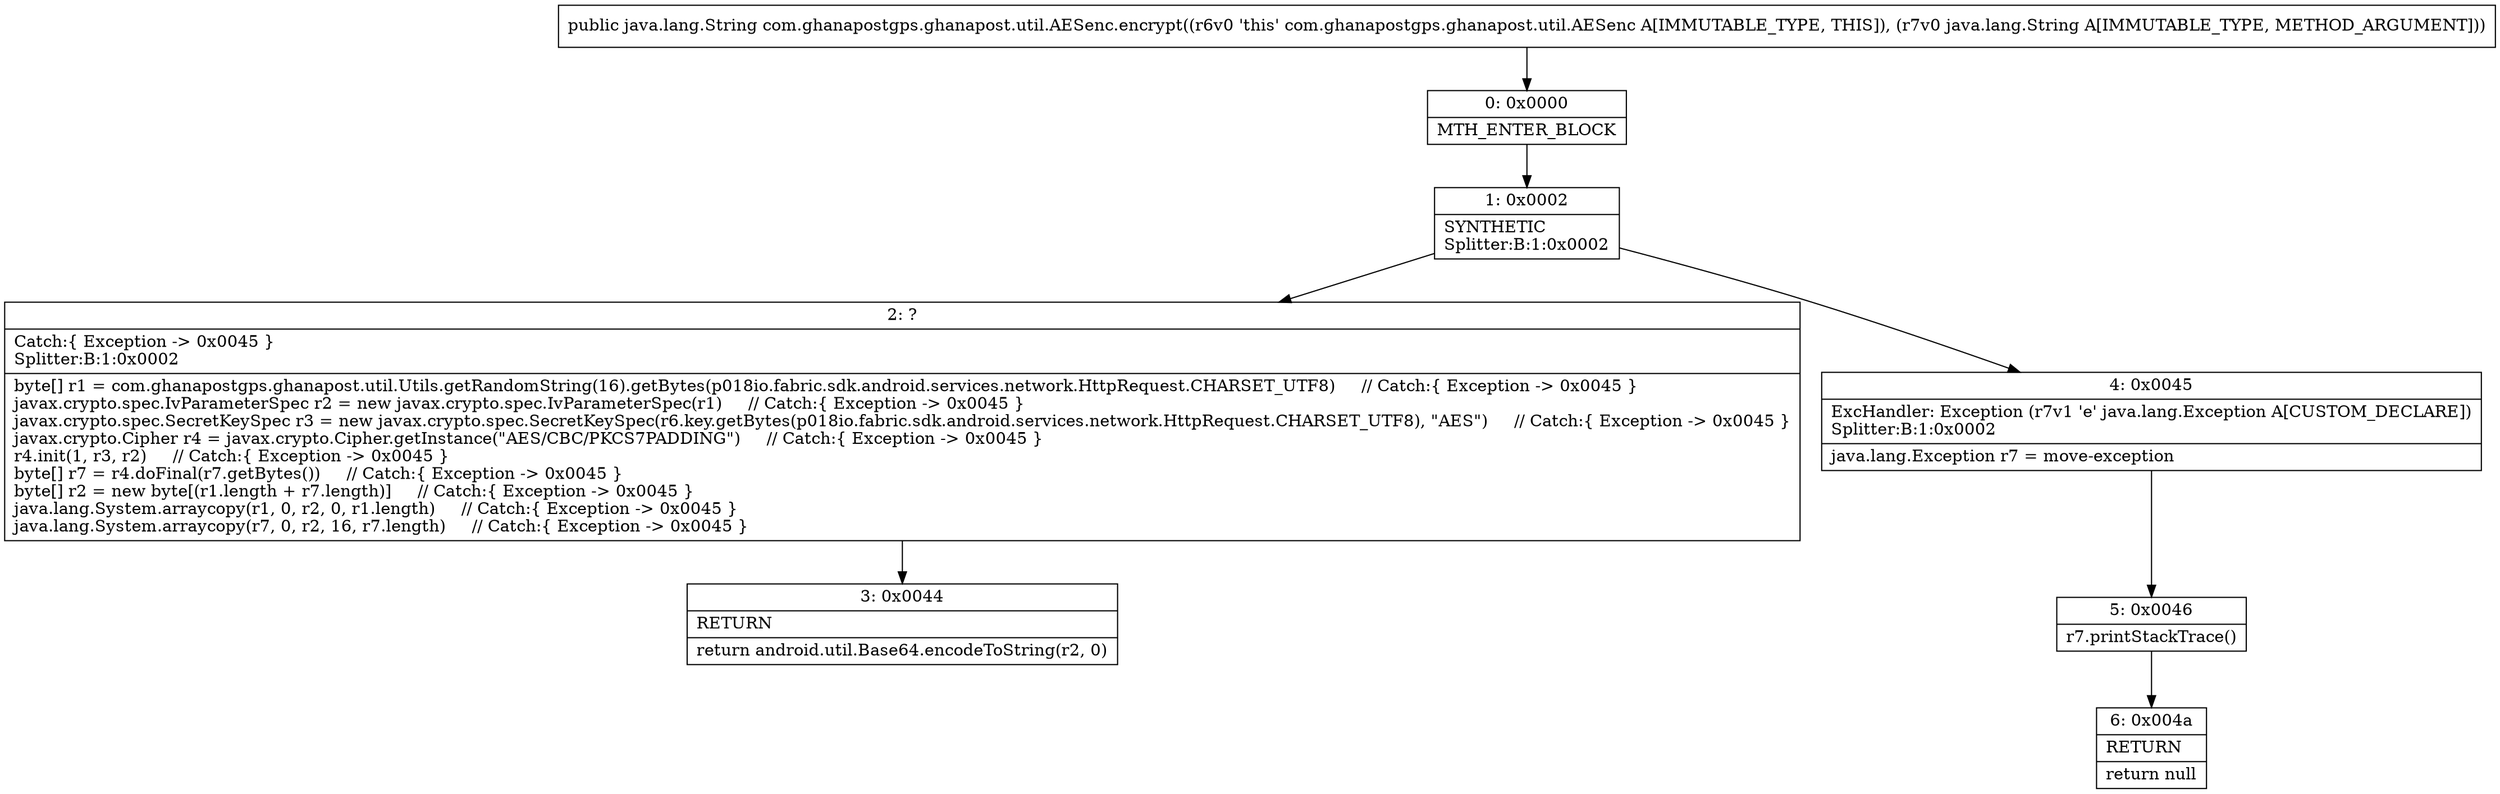digraph "CFG forcom.ghanapostgps.ghanapost.util.AESenc.encrypt(Ljava\/lang\/String;)Ljava\/lang\/String;" {
Node_0 [shape=record,label="{0\:\ 0x0000|MTH_ENTER_BLOCK\l}"];
Node_1 [shape=record,label="{1\:\ 0x0002|SYNTHETIC\lSplitter:B:1:0x0002\l}"];
Node_2 [shape=record,label="{2\:\ ?|Catch:\{ Exception \-\> 0x0045 \}\lSplitter:B:1:0x0002\l|byte[] r1 = com.ghanapostgps.ghanapost.util.Utils.getRandomString(16).getBytes(p018io.fabric.sdk.android.services.network.HttpRequest.CHARSET_UTF8)     \/\/ Catch:\{ Exception \-\> 0x0045 \}\ljavax.crypto.spec.IvParameterSpec r2 = new javax.crypto.spec.IvParameterSpec(r1)     \/\/ Catch:\{ Exception \-\> 0x0045 \}\ljavax.crypto.spec.SecretKeySpec r3 = new javax.crypto.spec.SecretKeySpec(r6.key.getBytes(p018io.fabric.sdk.android.services.network.HttpRequest.CHARSET_UTF8), \"AES\")     \/\/ Catch:\{ Exception \-\> 0x0045 \}\ljavax.crypto.Cipher r4 = javax.crypto.Cipher.getInstance(\"AES\/CBC\/PKCS7PADDING\")     \/\/ Catch:\{ Exception \-\> 0x0045 \}\lr4.init(1, r3, r2)     \/\/ Catch:\{ Exception \-\> 0x0045 \}\lbyte[] r7 = r4.doFinal(r7.getBytes())     \/\/ Catch:\{ Exception \-\> 0x0045 \}\lbyte[] r2 = new byte[(r1.length + r7.length)]     \/\/ Catch:\{ Exception \-\> 0x0045 \}\ljava.lang.System.arraycopy(r1, 0, r2, 0, r1.length)     \/\/ Catch:\{ Exception \-\> 0x0045 \}\ljava.lang.System.arraycopy(r7, 0, r2, 16, r7.length)     \/\/ Catch:\{ Exception \-\> 0x0045 \}\l}"];
Node_3 [shape=record,label="{3\:\ 0x0044|RETURN\l|return android.util.Base64.encodeToString(r2, 0)\l}"];
Node_4 [shape=record,label="{4\:\ 0x0045|ExcHandler: Exception (r7v1 'e' java.lang.Exception A[CUSTOM_DECLARE])\lSplitter:B:1:0x0002\l|java.lang.Exception r7 = move\-exception\l}"];
Node_5 [shape=record,label="{5\:\ 0x0046|r7.printStackTrace()\l}"];
Node_6 [shape=record,label="{6\:\ 0x004a|RETURN\l|return null\l}"];
MethodNode[shape=record,label="{public java.lang.String com.ghanapostgps.ghanapost.util.AESenc.encrypt((r6v0 'this' com.ghanapostgps.ghanapost.util.AESenc A[IMMUTABLE_TYPE, THIS]), (r7v0 java.lang.String A[IMMUTABLE_TYPE, METHOD_ARGUMENT])) }"];
MethodNode -> Node_0;
Node_0 -> Node_1;
Node_1 -> Node_2;
Node_1 -> Node_4;
Node_2 -> Node_3;
Node_4 -> Node_5;
Node_5 -> Node_6;
}

